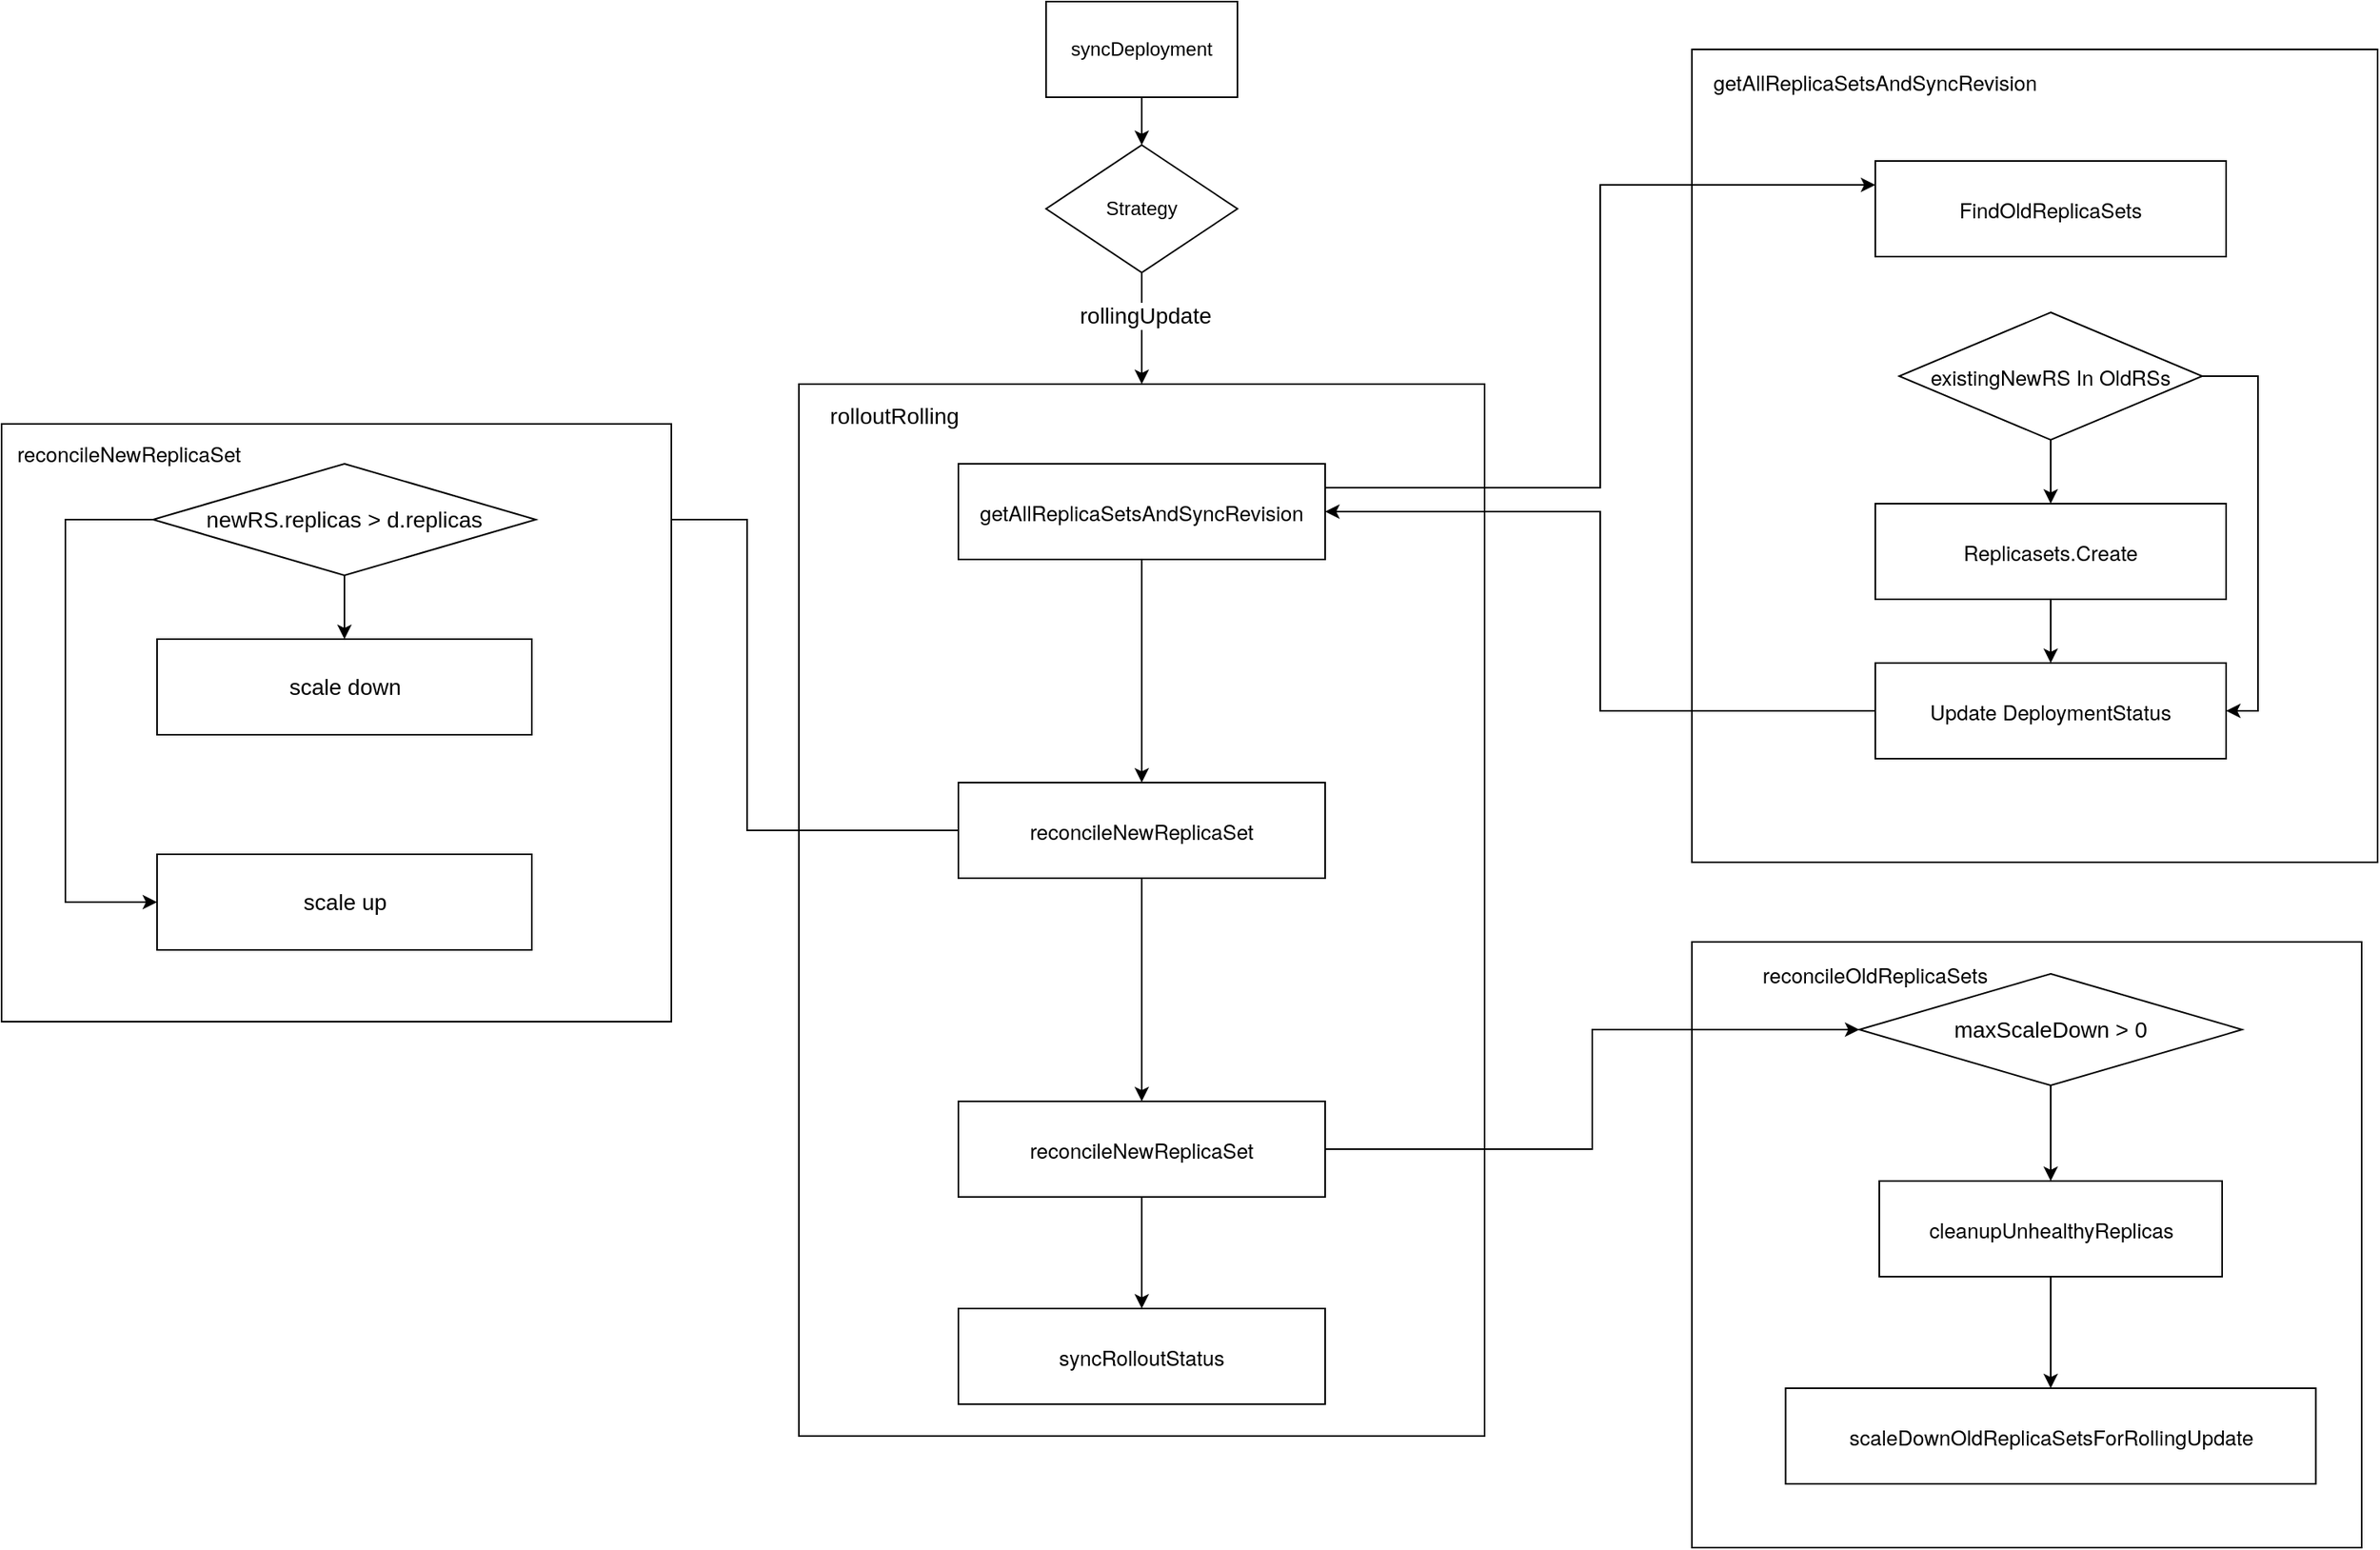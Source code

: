 <mxfile version="20.8.19" type="github">
  <diagram name="第 1 页" id="yx45TFW8-gB1e2PjANzM">
    <mxGraphModel dx="1665" dy="671" grid="1" gridSize="10" guides="1" tooltips="1" connect="1" arrows="1" fold="1" page="1" pageScale="1" pageWidth="827" pageHeight="1169" math="0" shadow="0">
      <root>
        <mxCell id="0" />
        <mxCell id="1" parent="0" />
        <mxCell id="lW5wVb-Pzmryzw-E4cDz-46" style="edgeStyle=orthogonalEdgeStyle;rounded=0;orthogonalLoop=1;jettySize=auto;html=1;exitX=0.5;exitY=1;exitDx=0;exitDy=0;entryX=0.5;entryY=0;entryDx=0;entryDy=0;fontSize=14;" edge="1" parent="1" source="lW5wVb-Pzmryzw-E4cDz-1" target="lW5wVb-Pzmryzw-E4cDz-4">
          <mxGeometry relative="1" as="geometry" />
        </mxCell>
        <mxCell id="lW5wVb-Pzmryzw-E4cDz-1" value="syncDeployment" style="rounded=0;whiteSpace=wrap;html=1;" vertex="1" parent="1">
          <mxGeometry x="205" y="110" width="120" height="60" as="geometry" />
        </mxCell>
        <mxCell id="lW5wVb-Pzmryzw-E4cDz-45" style="edgeStyle=orthogonalEdgeStyle;rounded=0;orthogonalLoop=1;jettySize=auto;html=1;exitX=0.5;exitY=1;exitDx=0;exitDy=0;fontSize=14;" edge="1" parent="1" source="lW5wVb-Pzmryzw-E4cDz-4" target="lW5wVb-Pzmryzw-E4cDz-5">
          <mxGeometry relative="1" as="geometry" />
        </mxCell>
        <mxCell id="lW5wVb-Pzmryzw-E4cDz-47" value="rollingUpdate" style="edgeLabel;html=1;align=center;verticalAlign=middle;resizable=0;points=[];fontSize=14;" vertex="1" connectable="0" parent="lW5wVb-Pzmryzw-E4cDz-45">
          <mxGeometry x="-0.229" y="2" relative="1" as="geometry">
            <mxPoint as="offset" />
          </mxGeometry>
        </mxCell>
        <mxCell id="lW5wVb-Pzmryzw-E4cDz-4" value="Strategy" style="rhombus;whiteSpace=wrap;html=1;" vertex="1" parent="1">
          <mxGeometry x="205" y="200" width="120" height="80" as="geometry" />
        </mxCell>
        <mxCell id="lW5wVb-Pzmryzw-E4cDz-5" value="" style="rounded=0;whiteSpace=wrap;html=1;" vertex="1" parent="1">
          <mxGeometry x="50" y="350" width="430" height="660" as="geometry" />
        </mxCell>
        <mxCell id="lW5wVb-Pzmryzw-E4cDz-6" value="&lt;font style=&quot;font-size: 14px;&quot;&gt;rolloutRolling&lt;/font&gt;" style="text;html=1;strokeColor=none;fillColor=none;align=center;verticalAlign=middle;whiteSpace=wrap;rounded=0;" vertex="1" parent="1">
          <mxGeometry x="50" y="350" width="120" height="40" as="geometry" />
        </mxCell>
        <mxCell id="lW5wVb-Pzmryzw-E4cDz-41" style="edgeStyle=orthogonalEdgeStyle;rounded=0;orthogonalLoop=1;jettySize=auto;html=1;exitX=0.5;exitY=1;exitDx=0;exitDy=0;entryX=0.5;entryY=0;entryDx=0;entryDy=0;fontSize=14;" edge="1" parent="1" source="lW5wVb-Pzmryzw-E4cDz-7" target="lW5wVb-Pzmryzw-E4cDz-22">
          <mxGeometry relative="1" as="geometry" />
        </mxCell>
        <mxCell id="lW5wVb-Pzmryzw-E4cDz-7" value="&lt;p style=&quot;margin: 0px; font-stretch: normal; font-size: 13px; line-height: normal; font-family: &amp;quot;Helvetica Neue&amp;quot;;&quot;&gt;getAllReplicaSetsAndSyncRevision&lt;/p&gt;" style="rounded=0;whiteSpace=wrap;html=1;fontSize=14;" vertex="1" parent="1">
          <mxGeometry x="150" y="400" width="230" height="60" as="geometry" />
        </mxCell>
        <mxCell id="lW5wVb-Pzmryzw-E4cDz-8" value="" style="rounded=0;whiteSpace=wrap;html=1;" vertex="1" parent="1">
          <mxGeometry x="610" y="140" width="430" height="510" as="geometry" />
        </mxCell>
        <mxCell id="lW5wVb-Pzmryzw-E4cDz-9" value="&lt;p style=&quot;margin: 0px; font-stretch: normal; font-size: 13px; line-height: normal; font-family: &amp;quot;Helvetica Neue&amp;quot;;&quot;&gt;getAllReplicaSetsAndSyncRevision&lt;/p&gt;" style="text;html=1;strokeColor=none;fillColor=none;align=center;verticalAlign=middle;whiteSpace=wrap;rounded=0;fontSize=14;" vertex="1" parent="1">
          <mxGeometry x="610" y="140" width="230" height="40" as="geometry" />
        </mxCell>
        <mxCell id="lW5wVb-Pzmryzw-E4cDz-10" value="&lt;p style=&quot;margin: 0px; font-stretch: normal; font-size: 13px; line-height: normal; font-family: &amp;quot;Helvetica Neue&amp;quot;;&quot;&gt;FindOldReplicaSets&lt;/p&gt;" style="rounded=0;whiteSpace=wrap;html=1;fontSize=14;" vertex="1" parent="1">
          <mxGeometry x="725" y="210" width="220" height="60" as="geometry" />
        </mxCell>
        <mxCell id="lW5wVb-Pzmryzw-E4cDz-14" value="" style="edgeStyle=orthogonalEdgeStyle;rounded=0;orthogonalLoop=1;jettySize=auto;html=1;fontSize=14;" edge="1" parent="1" source="lW5wVb-Pzmryzw-E4cDz-11" target="lW5wVb-Pzmryzw-E4cDz-12">
          <mxGeometry relative="1" as="geometry" />
        </mxCell>
        <mxCell id="lW5wVb-Pzmryzw-E4cDz-15" style="edgeStyle=orthogonalEdgeStyle;rounded=0;orthogonalLoop=1;jettySize=auto;html=1;exitX=1;exitY=0.5;exitDx=0;exitDy=0;entryX=1;entryY=0.5;entryDx=0;entryDy=0;fontSize=14;" edge="1" parent="1" source="lW5wVb-Pzmryzw-E4cDz-11" target="lW5wVb-Pzmryzw-E4cDz-13">
          <mxGeometry relative="1" as="geometry" />
        </mxCell>
        <mxCell id="lW5wVb-Pzmryzw-E4cDz-11" value="&lt;p style=&quot;margin: 0px; font-stretch: normal; font-size: 13px; line-height: normal; font-family: &amp;quot;Helvetica Neue&amp;quot;;&quot;&gt;existingNewRS In OldRSs&lt;/p&gt;" style="rhombus;whiteSpace=wrap;html=1;fontSize=14;" vertex="1" parent="1">
          <mxGeometry x="740" y="305" width="190" height="80" as="geometry" />
        </mxCell>
        <mxCell id="lW5wVb-Pzmryzw-E4cDz-16" style="edgeStyle=orthogonalEdgeStyle;rounded=0;orthogonalLoop=1;jettySize=auto;html=1;exitX=0.5;exitY=1;exitDx=0;exitDy=0;fontSize=14;" edge="1" parent="1" source="lW5wVb-Pzmryzw-E4cDz-12" target="lW5wVb-Pzmryzw-E4cDz-13">
          <mxGeometry relative="1" as="geometry" />
        </mxCell>
        <mxCell id="lW5wVb-Pzmryzw-E4cDz-12" value="&lt;p style=&quot;margin: 0px; font-stretch: normal; font-size: 13px; line-height: normal; font-family: &amp;quot;Helvetica Neue&amp;quot;;&quot;&gt;Replicasets.Create&lt;/p&gt;" style="rounded=0;whiteSpace=wrap;html=1;fontSize=14;" vertex="1" parent="1">
          <mxGeometry x="725" y="425" width="220" height="60" as="geometry" />
        </mxCell>
        <mxCell id="lW5wVb-Pzmryzw-E4cDz-21" style="edgeStyle=orthogonalEdgeStyle;rounded=0;orthogonalLoop=1;jettySize=auto;html=1;exitX=0;exitY=0.5;exitDx=0;exitDy=0;entryX=1;entryY=0.5;entryDx=0;entryDy=0;fontSize=14;" edge="1" parent="1" source="lW5wVb-Pzmryzw-E4cDz-13" target="lW5wVb-Pzmryzw-E4cDz-7">
          <mxGeometry relative="1" as="geometry" />
        </mxCell>
        <mxCell id="lW5wVb-Pzmryzw-E4cDz-13" value="&lt;p style=&quot;margin: 0px; font-stretch: normal; font-size: 13px; line-height: normal; font-family: &amp;quot;Helvetica Neue&amp;quot;;&quot;&gt;Update DeploymentStatus&lt;/p&gt;" style="rounded=0;whiteSpace=wrap;html=1;fontSize=14;" vertex="1" parent="1">
          <mxGeometry x="725" y="525" width="220" height="60" as="geometry" />
        </mxCell>
        <mxCell id="lW5wVb-Pzmryzw-E4cDz-20" style="edgeStyle=orthogonalEdgeStyle;rounded=0;orthogonalLoop=1;jettySize=auto;html=1;exitX=1;exitY=0.25;exitDx=0;exitDy=0;entryX=0;entryY=0.25;entryDx=0;entryDy=0;fontSize=14;" edge="1" parent="1" source="lW5wVb-Pzmryzw-E4cDz-7" target="lW5wVb-Pzmryzw-E4cDz-10">
          <mxGeometry relative="1" as="geometry" />
        </mxCell>
        <mxCell id="lW5wVb-Pzmryzw-E4cDz-32" style="edgeStyle=orthogonalEdgeStyle;rounded=0;orthogonalLoop=1;jettySize=auto;html=1;exitX=0;exitY=0.5;exitDx=0;exitDy=0;entryX=1;entryY=0.5;entryDx=0;entryDy=0;fontSize=14;" edge="1" parent="1" source="lW5wVb-Pzmryzw-E4cDz-22" target="lW5wVb-Pzmryzw-E4cDz-26">
          <mxGeometry relative="1" as="geometry" />
        </mxCell>
        <mxCell id="lW5wVb-Pzmryzw-E4cDz-42" style="edgeStyle=orthogonalEdgeStyle;rounded=0;orthogonalLoop=1;jettySize=auto;html=1;exitX=0.5;exitY=1;exitDx=0;exitDy=0;fontSize=14;" edge="1" parent="1" source="lW5wVb-Pzmryzw-E4cDz-22" target="lW5wVb-Pzmryzw-E4cDz-24">
          <mxGeometry relative="1" as="geometry" />
        </mxCell>
        <mxCell id="lW5wVb-Pzmryzw-E4cDz-22" value="&lt;p style=&quot;margin: 0px; font-stretch: normal; font-size: 13px; line-height: normal; font-family: &amp;quot;Helvetica Neue&amp;quot;;&quot;&gt;reconcileNewReplicaSet&lt;/p&gt;" style="rounded=0;whiteSpace=wrap;html=1;fontSize=14;" vertex="1" parent="1">
          <mxGeometry x="150" y="600" width="230" height="60" as="geometry" />
        </mxCell>
        <mxCell id="lW5wVb-Pzmryzw-E4cDz-23" value="" style="rounded=0;whiteSpace=wrap;html=1;" vertex="1" parent="1">
          <mxGeometry x="610" y="700" width="420" height="380" as="geometry" />
        </mxCell>
        <mxCell id="lW5wVb-Pzmryzw-E4cDz-40" style="edgeStyle=orthogonalEdgeStyle;rounded=0;orthogonalLoop=1;jettySize=auto;html=1;exitX=1;exitY=0.5;exitDx=0;exitDy=0;entryX=0;entryY=0.5;entryDx=0;entryDy=0;fontSize=14;" edge="1" parent="1" source="lW5wVb-Pzmryzw-E4cDz-24" target="lW5wVb-Pzmryzw-E4cDz-34">
          <mxGeometry relative="1" as="geometry" />
        </mxCell>
        <mxCell id="lW5wVb-Pzmryzw-E4cDz-44" style="edgeStyle=orthogonalEdgeStyle;rounded=0;orthogonalLoop=1;jettySize=auto;html=1;exitX=0.5;exitY=1;exitDx=0;exitDy=0;entryX=0.5;entryY=0;entryDx=0;entryDy=0;fontSize=14;" edge="1" parent="1" source="lW5wVb-Pzmryzw-E4cDz-24" target="lW5wVb-Pzmryzw-E4cDz-43">
          <mxGeometry relative="1" as="geometry" />
        </mxCell>
        <mxCell id="lW5wVb-Pzmryzw-E4cDz-24" value="&lt;p style=&quot;margin: 0px; font-stretch: normal; font-size: 13px; line-height: normal; font-family: &amp;quot;Helvetica Neue&amp;quot;;&quot;&gt;reconcileNewReplicaSet&lt;/p&gt;" style="rounded=0;whiteSpace=wrap;html=1;fontSize=14;" vertex="1" parent="1">
          <mxGeometry x="150" y="800" width="230" height="60" as="geometry" />
        </mxCell>
        <mxCell id="lW5wVb-Pzmryzw-E4cDz-25" value="" style="rounded=0;whiteSpace=wrap;html=1;" vertex="1" parent="1">
          <mxGeometry x="-450" y="375" width="420" height="375" as="geometry" />
        </mxCell>
        <mxCell id="lW5wVb-Pzmryzw-E4cDz-28" style="edgeStyle=orthogonalEdgeStyle;rounded=0;orthogonalLoop=1;jettySize=auto;html=1;exitX=0.5;exitY=1;exitDx=0;exitDy=0;entryX=0.5;entryY=0;entryDx=0;entryDy=0;fontSize=14;" edge="1" parent="1" source="lW5wVb-Pzmryzw-E4cDz-26" target="lW5wVb-Pzmryzw-E4cDz-27">
          <mxGeometry relative="1" as="geometry" />
        </mxCell>
        <mxCell id="lW5wVb-Pzmryzw-E4cDz-30" style="edgeStyle=orthogonalEdgeStyle;rounded=0;orthogonalLoop=1;jettySize=auto;html=1;exitX=0;exitY=0.5;exitDx=0;exitDy=0;entryX=0;entryY=0.5;entryDx=0;entryDy=0;fontSize=14;" edge="1" parent="1" source="lW5wVb-Pzmryzw-E4cDz-26" target="lW5wVb-Pzmryzw-E4cDz-29">
          <mxGeometry relative="1" as="geometry">
            <Array as="points">
              <mxPoint x="-410" y="435" />
              <mxPoint x="-410" y="675" />
            </Array>
          </mxGeometry>
        </mxCell>
        <mxCell id="lW5wVb-Pzmryzw-E4cDz-26" value="newRS.replicas &amp;gt; d.replicas" style="rhombus;whiteSpace=wrap;html=1;fontSize=14;" vertex="1" parent="1">
          <mxGeometry x="-355" y="400" width="240" height="70" as="geometry" />
        </mxCell>
        <mxCell id="lW5wVb-Pzmryzw-E4cDz-27" value="scale down" style="rounded=0;whiteSpace=wrap;html=1;fontSize=14;" vertex="1" parent="1">
          <mxGeometry x="-352.5" y="510" width="235" height="60" as="geometry" />
        </mxCell>
        <mxCell id="lW5wVb-Pzmryzw-E4cDz-29" value="scale up" style="rounded=0;whiteSpace=wrap;html=1;fontSize=14;" vertex="1" parent="1">
          <mxGeometry x="-352.5" y="645" width="235" height="60" as="geometry" />
        </mxCell>
        <mxCell id="lW5wVb-Pzmryzw-E4cDz-31" value="&lt;p style=&quot;margin: 0px; font-stretch: normal; font-size: 13px; line-height: normal; font-family: &amp;quot;Helvetica Neue&amp;quot;;&quot;&gt;reconcileNewReplicaSet&lt;/p&gt;" style="text;html=1;strokeColor=none;fillColor=none;align=center;verticalAlign=middle;whiteSpace=wrap;rounded=0;fontSize=14;" vertex="1" parent="1">
          <mxGeometry x="-450" y="375" width="160" height="35" as="geometry" />
        </mxCell>
        <mxCell id="lW5wVb-Pzmryzw-E4cDz-38" style="edgeStyle=orthogonalEdgeStyle;rounded=0;orthogonalLoop=1;jettySize=auto;html=1;exitX=0.5;exitY=1;exitDx=0;exitDy=0;entryX=0.5;entryY=0;entryDx=0;entryDy=0;fontSize=14;" edge="1" parent="1" source="lW5wVb-Pzmryzw-E4cDz-33" target="lW5wVb-Pzmryzw-E4cDz-36">
          <mxGeometry relative="1" as="geometry" />
        </mxCell>
        <mxCell id="lW5wVb-Pzmryzw-E4cDz-33" value="&lt;p style=&quot;margin: 0px; font-stretch: normal; font-size: 13px; line-height: normal; font-family: &amp;quot;Helvetica Neue&amp;quot;;&quot;&gt;cleanupUnhealthyReplicas&lt;/p&gt;" style="rounded=0;whiteSpace=wrap;html=1;fontSize=14;" vertex="1" parent="1">
          <mxGeometry x="727.5" y="850" width="215" height="60" as="geometry" />
        </mxCell>
        <mxCell id="lW5wVb-Pzmryzw-E4cDz-35" style="edgeStyle=orthogonalEdgeStyle;rounded=0;orthogonalLoop=1;jettySize=auto;html=1;exitX=0.5;exitY=1;exitDx=0;exitDy=0;entryX=0.5;entryY=0;entryDx=0;entryDy=0;fontSize=14;" edge="1" parent="1" source="lW5wVb-Pzmryzw-E4cDz-34" target="lW5wVb-Pzmryzw-E4cDz-33">
          <mxGeometry relative="1" as="geometry" />
        </mxCell>
        <mxCell id="lW5wVb-Pzmryzw-E4cDz-34" value="maxScaleDown &amp;gt; 0" style="rhombus;whiteSpace=wrap;html=1;fontSize=14;" vertex="1" parent="1">
          <mxGeometry x="715" y="720" width="240" height="70" as="geometry" />
        </mxCell>
        <mxCell id="lW5wVb-Pzmryzw-E4cDz-36" value="&lt;p style=&quot;margin: 0px; font-stretch: normal; font-size: 13px; line-height: normal; font-family: &amp;quot;Helvetica Neue&amp;quot;;&quot;&gt;scaleDownOldReplicaSetsForRollingUpdate&lt;/p&gt;" style="rounded=0;whiteSpace=wrap;html=1;fontSize=14;" vertex="1" parent="1">
          <mxGeometry x="668.75" y="980" width="332.5" height="60" as="geometry" />
        </mxCell>
        <mxCell id="lW5wVb-Pzmryzw-E4cDz-39" value="&lt;p style=&quot;margin: 0px; font-stretch: normal; font-size: 13px; line-height: normal; font-family: &amp;quot;Helvetica Neue&amp;quot;;&quot;&gt;reconcileOldReplicaSets&lt;/p&gt;" style="text;html=1;strokeColor=none;fillColor=none;align=center;verticalAlign=middle;whiteSpace=wrap;rounded=0;fontSize=14;" vertex="1" parent="1">
          <mxGeometry x="610" y="700" width="230" height="40" as="geometry" />
        </mxCell>
        <mxCell id="lW5wVb-Pzmryzw-E4cDz-43" value="&lt;p style=&quot;margin: 0px; font-stretch: normal; font-size: 13px; line-height: normal; font-family: &amp;quot;Helvetica Neue&amp;quot;;&quot;&gt;syncRolloutStatus&lt;/p&gt;" style="rounded=0;whiteSpace=wrap;html=1;fontSize=14;" vertex="1" parent="1">
          <mxGeometry x="150" y="930" width="230" height="60" as="geometry" />
        </mxCell>
      </root>
    </mxGraphModel>
  </diagram>
</mxfile>
